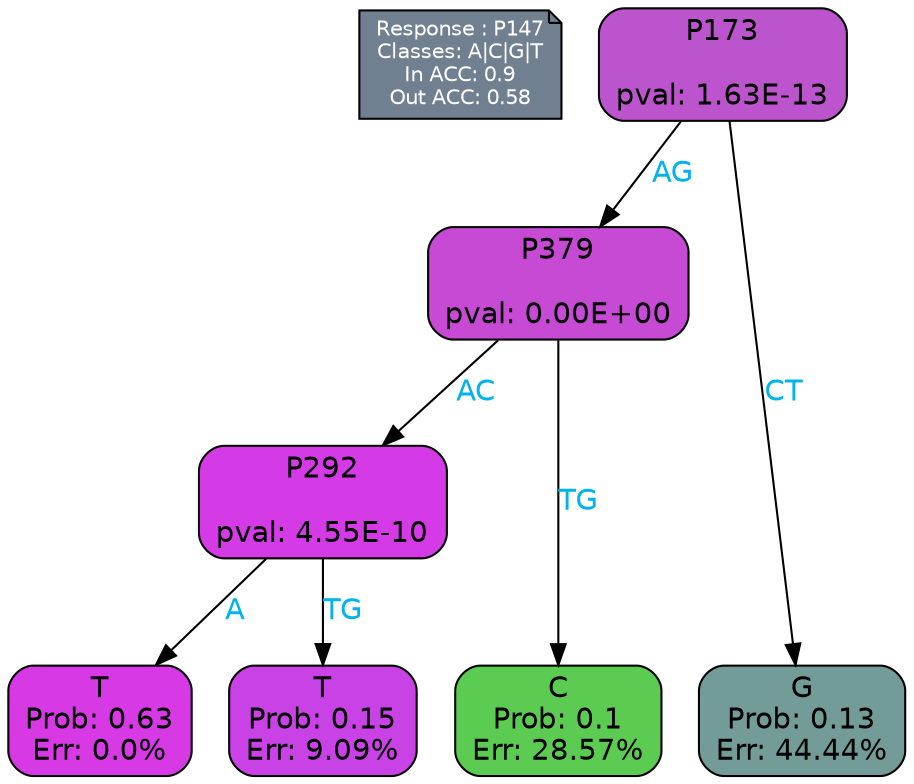 digraph Tree {
node [shape=box, style="filled, rounded", color="black", fontname=helvetica] ;
graph [ranksep=equally, splines=polylines, bgcolor=transparent, dpi=600] ;
edge [fontname=helvetica] ;
LEGEND [label="Response : P147
Classes: A|C|G|T
In ACC: 0.9
Out ACC: 0.58
",shape=note,align=left,style=filled,fillcolor="slategray",fontcolor="white",fontsize=10];1 [label="P173

pval: 1.63E-13", fillcolor="#bc55cd"] ;
2 [label="P379

pval: 0.00E+00", fillcolor="#c64ad4"] ;
3 [label="P292

pval: 4.55E-10", fillcolor="#d43ae5"] ;
4 [label="T
Prob: 0.63
Err: 0.0%", fillcolor="#d739e5"] ;
5 [label="T
Prob: 0.15
Err: 9.09%", fillcolor="#c842e5"] ;
6 [label="C
Prob: 0.1
Err: 28.57%", fillcolor="#5bcc51"] ;
7 [label="G
Prob: 0.13
Err: 44.44%", fillcolor="#739b98"] ;
1 -> 2 [label="AG",fontcolor=deepskyblue2] ;
1 -> 7 [label="CT",fontcolor=deepskyblue2] ;
2 -> 3 [label="AC",fontcolor=deepskyblue2] ;
2 -> 6 [label="TG",fontcolor=deepskyblue2] ;
3 -> 4 [label="A",fontcolor=deepskyblue2] ;
3 -> 5 [label="TG",fontcolor=deepskyblue2] ;
{rank = same; 4;5;6;7;}{rank = same; LEGEND;1;}}